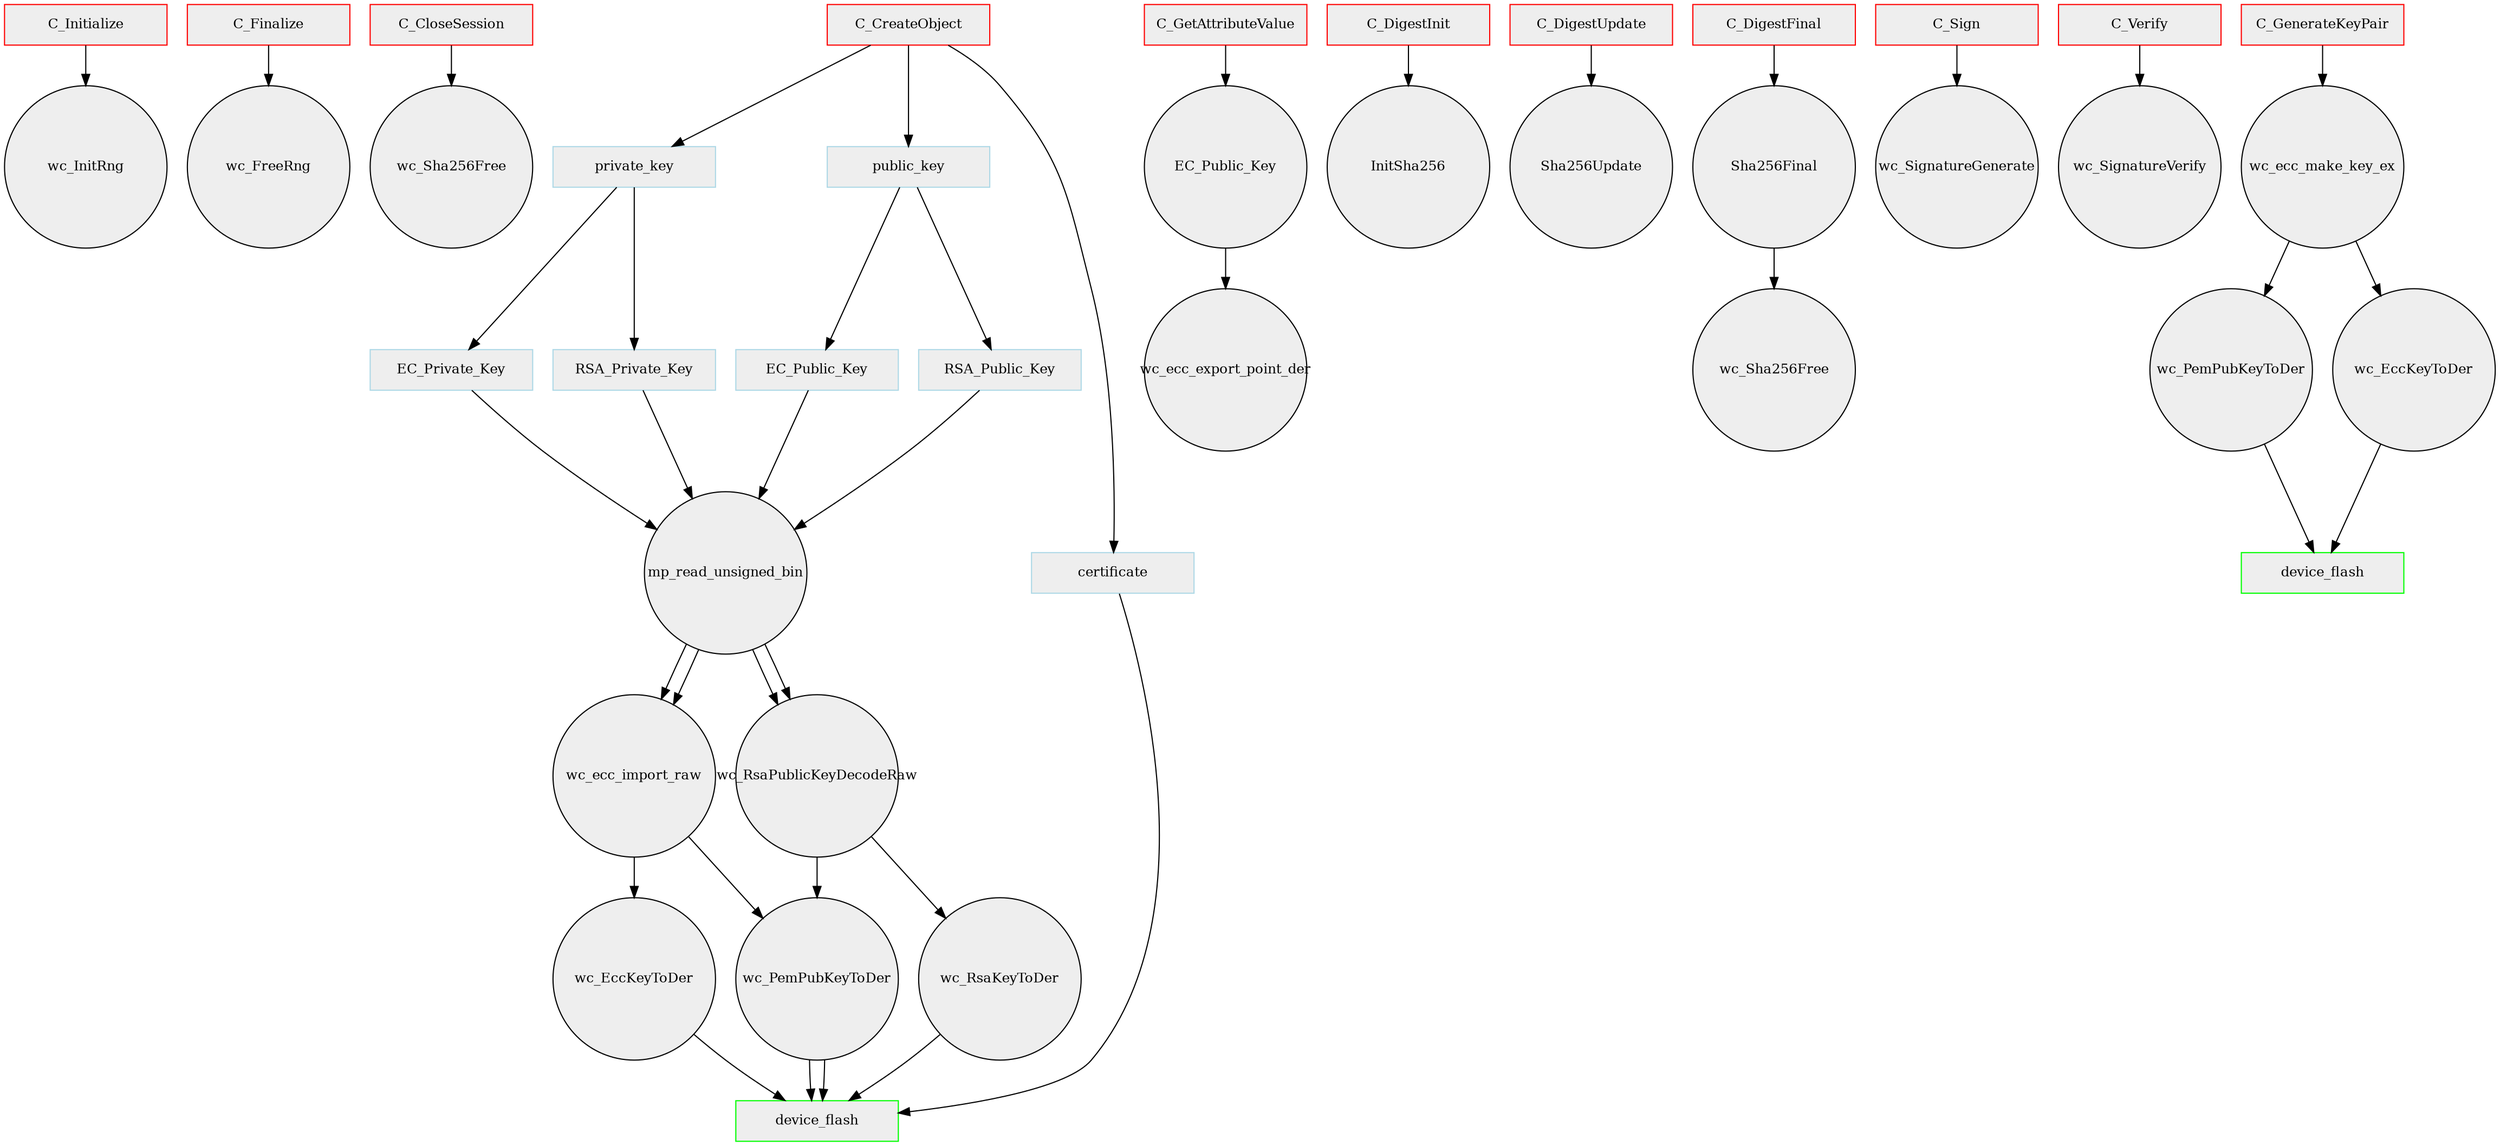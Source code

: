 digraph core_pkcs11_mbedtls {
    node [shape=circle,
      fixedsize=true,
      width=2.0,
      color="black", 
      fillcolor="#eeeeee",
      style="filled,solid",
      fontsize=12]
    // C_Initialize
    C_Initialize [style=filled,shape=box,color=red]
    C_Initialize->wc_InitRng 

    // C_Finalize
    C_Finalize [style=filled,shape=box,color=red]
    C_Finalize->wc_FreeRng 

    // C_CloseSession
    C_CloseSession [style=filled,shape=box,color=red]
    C_CloseSession->wc_Sha256Free 

    // C_CreateObject
    C_CreateObject [style=filled,shape=box,color=red]
    private_key [style=filled,shape=box,color=lightblue]
    public_key [style=filled,shape=box,color=lightblue]
    EC_Private_Key [style=filled,shape=box,color=lightblue]
    EC_Public_Key [style=filled,shape=box,color=lightblue]
    RSA_Private_Key [style=filled,shape=box,color=lightblue]
    RSA_Public_Key [style=filled,shape=box,color=lightblue]
    device_flash [style=filled,shape=box,color=green]


    // Certificate path
    certificate [style=filled,shape=box,color=lightblue]
    C_CreateObject->certificate 
    certificate->device_flash

    // private key paths
    C_CreateObject->private_key 

    // EC
    private_key->EC_Private_Key
    EC_Private_Key->mp_read_unsigned_bin
    mp_read_unsigned_bin->wc_ecc_import_raw
    wc_ecc_import_raw->wc_EccKeyToDer
    wc_EccKeyToDer->device_flash

    //RSA
    private_key->RSA_Private_Key
    RSA_Private_Key->mp_read_unsigned_bin
    mp_read_unsigned_bin->wc_RsaPublicKeyDecodeRaw
    wc_RsaPublicKeyDecodeRaw->wc_RsaKeyToDer
    wc_RsaKeyToDer->device_flash

    // public key paths
    C_CreateObject->public_key 

    // EC
    public_key->EC_Public_Key
    EC_Public_Key->mp_read_unsigned_bin
    mp_read_unsigned_bin->wc_ecc_import_raw
    wc_ecc_import_raw->wc_PemPubKeyToDer
    wc_PemPubKeyToDer->device_flash

    //RSA
    public_key->RSA_Public_Key
    RSA_Public_Key->mp_read_unsigned_bin
    mp_read_unsigned_bin->wc_RsaPublicKeyDecodeRaw
    wc_RsaPublicKeyDecodeRaw->wc_PemPubKeyToDer
    wc_PemPubKeyToDer->device_flash

    // C_GetAttributevalue
    C_GetAttributeValue [style=filled,shape=box,color=red]
    EC_PublicKey2 [label="EC_Public_Key"]

    // Key related flows 
    C_GetAttributeValue->EC_PublicKey2
    EC_PublicKey2->wc_ecc_export_point_der

    // C_DigestInit
    C_DigestInit [style=filled,shape=box,color=red]
    C_DigestInit->InitSha256

    // C_DigestUpdate
    C_DigestUpdate [style=filled,shape=box,color=red]
    C_DigestUpdate->Sha256Update

    // C_DigestFinal
    C_DigestFinal [style=filled,shape=box,color=red]
    wc_Sha256Free2 [label="wc_Sha256Free"]
    C_DigestFinal->Sha256Final
    Sha256Final->wc_Sha256Free2

    // C_Sign
    C_Sign [style=filled,shape=box,color=red]
    C_Sign->wc_SignatureGenerate

    // C_Verify
    C_Verify [style=filled,shape=box,color=red]
    C_Verify->wc_SignatureVerify

    // C_GenerateKeyPair
    C_GenerateKeyPair [style=filled,shape=box,color=red]
    device_flash2 [style=filled,shape=box,color=green,label="device_flash"]
    wc_PemPubKeyToDer2 [label="wc_PemPubKeyToDer"]
    wc_EccKeyToDer2 [label="wc_EccKeyToDer"]

    C_GenerateKeyPair->wc_ecc_make_key_ex
    wc_ecc_make_key_ex->wc_PemPubKeyToDer2
    wc_ecc_make_key_ex->wc_EccKeyToDer2
    wc_PemPubKeyToDer2->device_flash2
    wc_EccKeyToDer2->device_flash2
}

